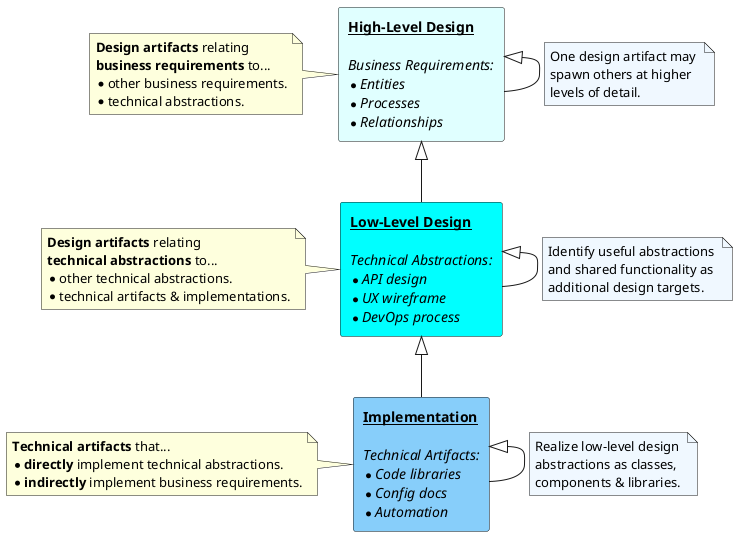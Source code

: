 @startuml design-abstraction-hierarchy

allowmixing

top to bottom direction

skinparam componentStyle rectangle

component "**__High-Level Design__**\n\n//Business Requirements://\n* //Entities//\n* //Processes//\n* //Relationships//" as high #LightCyan
note left of high
  **Design artifacts** relating 
  **business requirements** to...
  * other business requirements.
  * technical abstractions.
end note
high <|- high
note on link #AliceBlue
    One design artifact may 
    spawn others at higher 
    levels of detail.
end note

component "**__Low-Level Design__**\n\n//Technical Abstractions://\n* //API design//\n* //UX wireframe//\n* //DevOps process//" as low #Cyan
note left of low
**Design artifacts** relating 
**technical abstractions** to...
* other technical abstractions.
* technical artifacts & implementations.
end note
low <|- low
note on link #AliceBlue
    Identify useful abstractions 
    and shared functionality as 
    additional design targets.
end note

component "**__Implementation__**\n\n//Technical Artifacts://\n* //Code libraries//\n* //Config docs//\n* //Automation//" as implementation #LightSkyBlue
note left of implementation
  **Technical artifacts** that...
  * **directly** implement technical abstractions.
  * **indirectly** implement business requirements.
end note
implementation <|- implementation
note on link #AliceBlue
    Realize low-level design 
    abstractions as classes, 
    components & libraries.
end note

high <|-- low
low <|-- implementation

@enduml